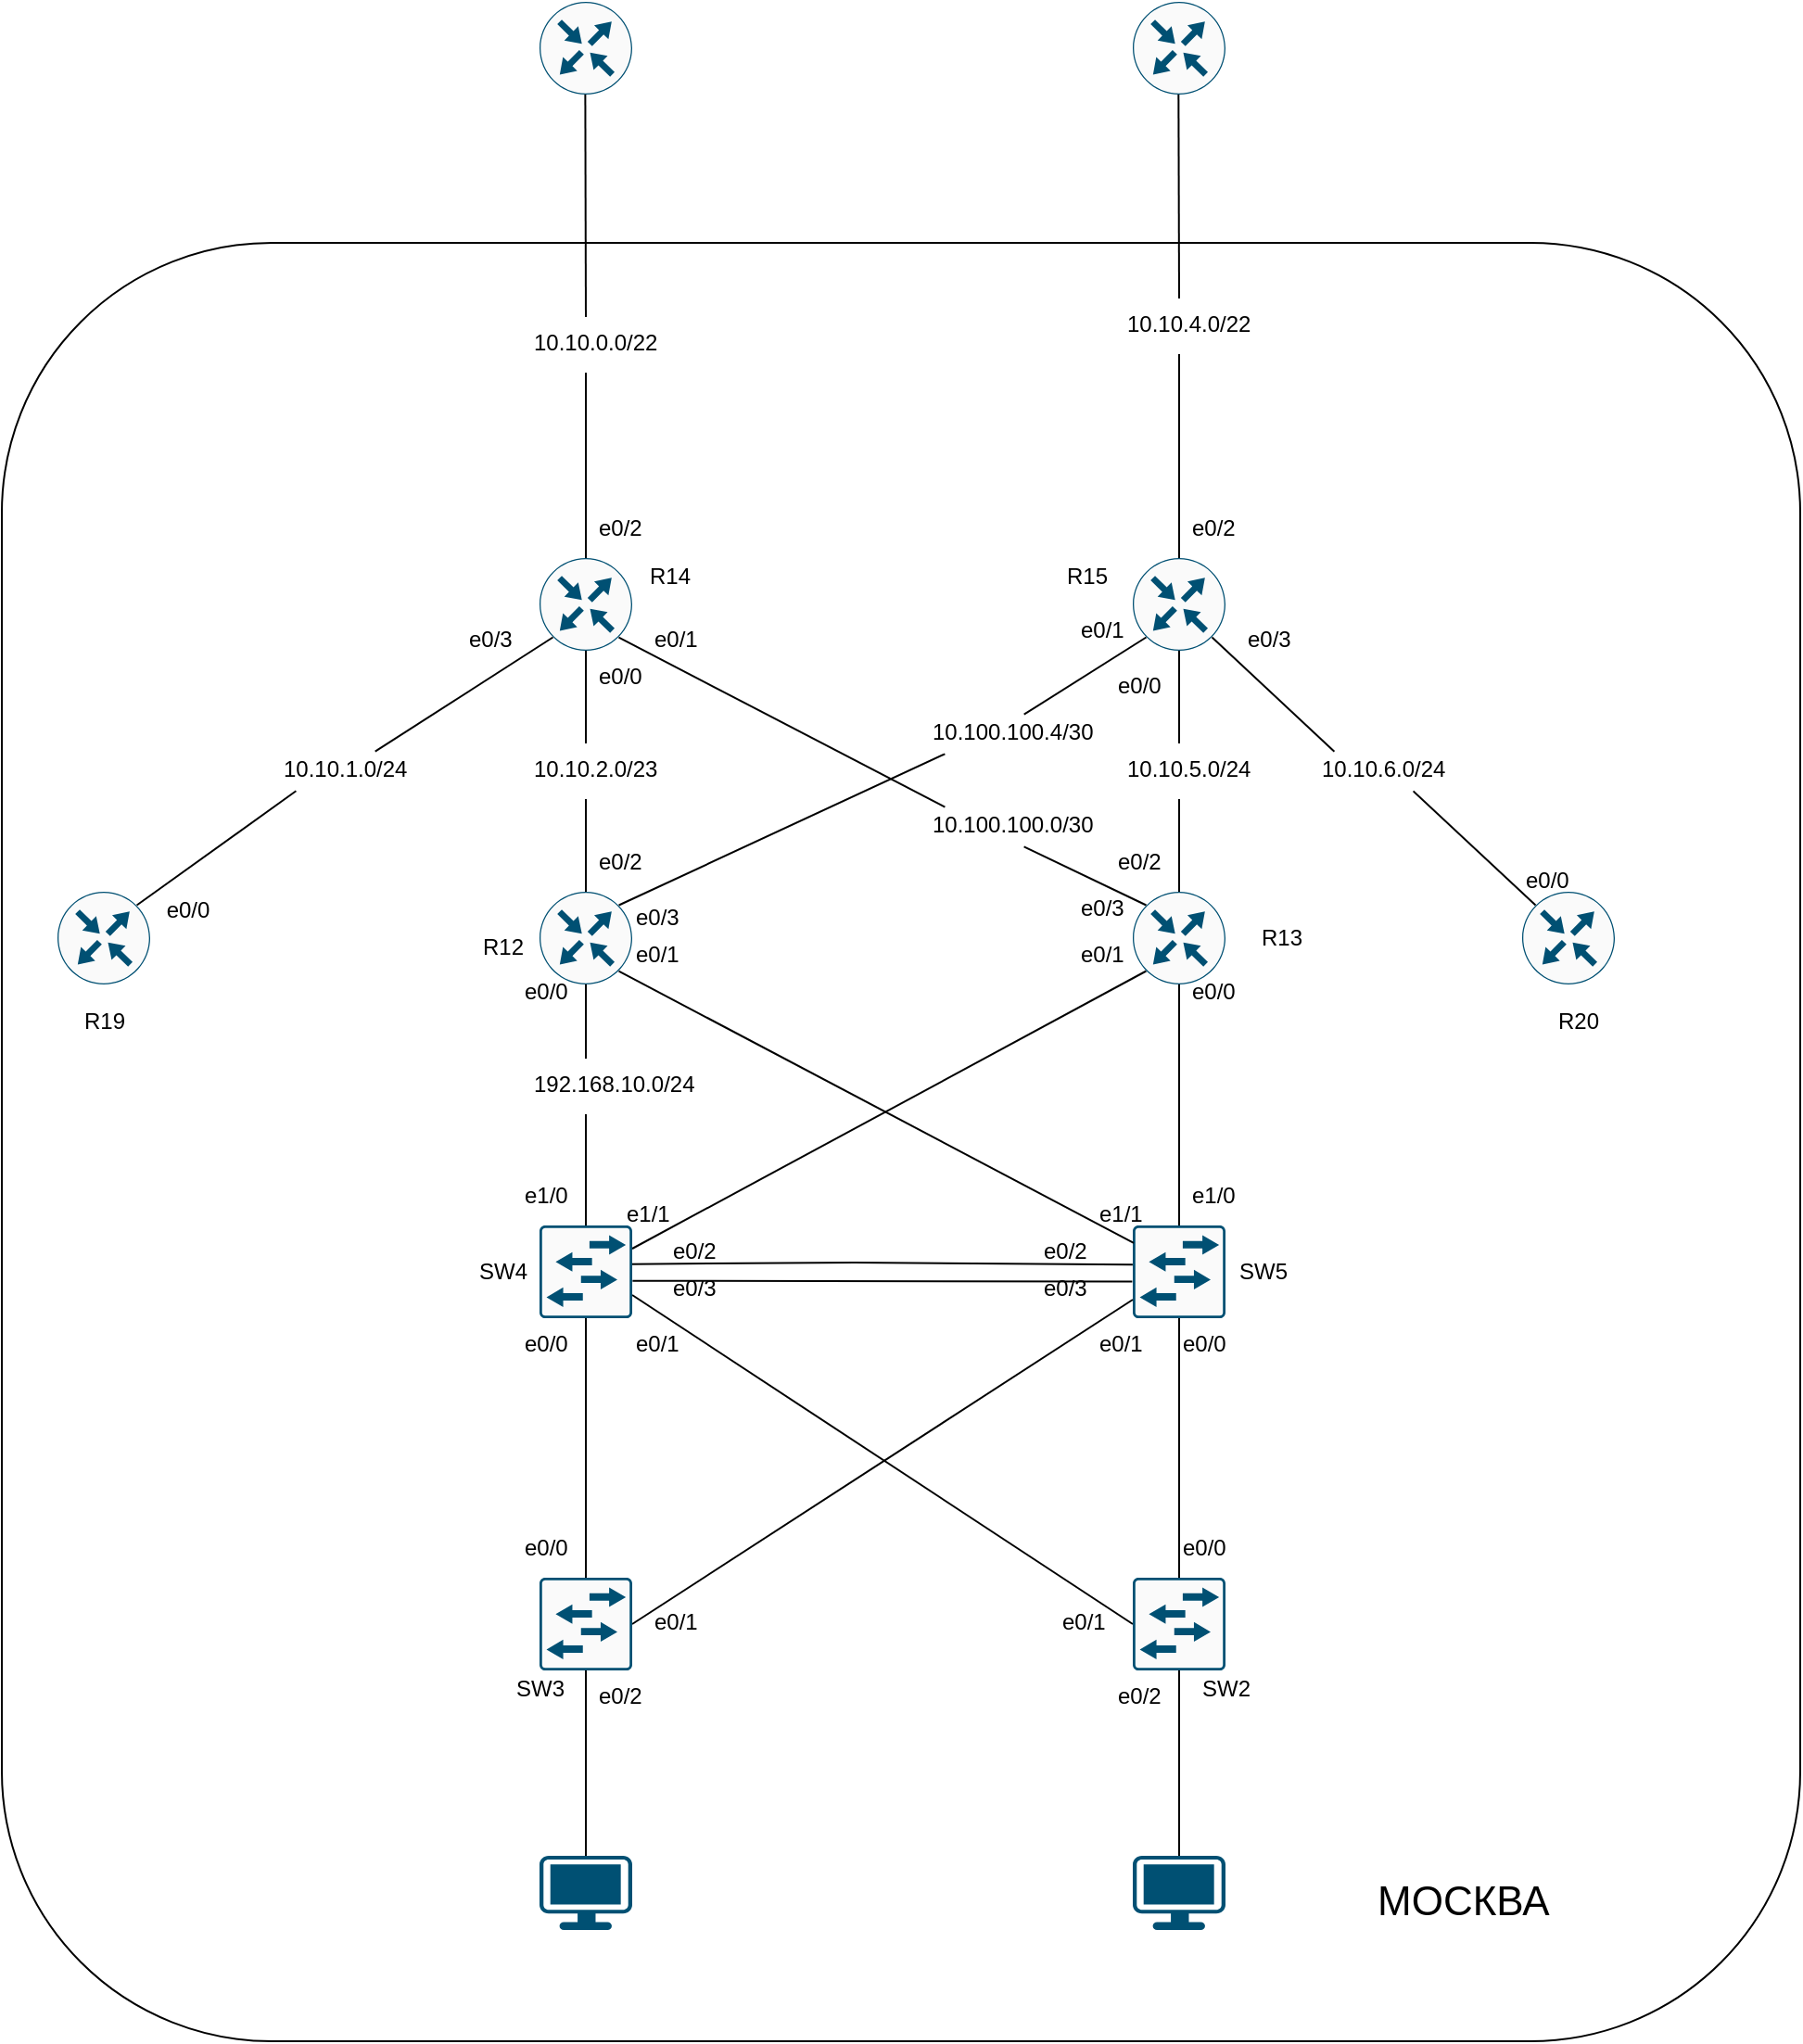 <mxfile version="15.1.3" type="device"><diagram id="vW434pcurDmBXCY-BfN3" name="Страница 1"><mxGraphModel dx="1205" dy="696" grid="1" gridSize="10" guides="1" tooltips="1" connect="1" arrows="1" fold="1" page="1" pageScale="1" pageWidth="3300" pageHeight="4681" math="0" shadow="0"><root><mxCell id="0"/><mxCell id="1" parent="0"/><mxCell id="NtpNymI2zba23l5qEIH4-86" value="" style="whiteSpace=wrap;html=1;aspect=fixed;rounded=1;" vertex="1" parent="1"><mxGeometry x="30" y="960" width="970" height="970" as="geometry"/></mxCell><mxCell id="NtpNymI2zba23l5qEIH4-19" style="edgeStyle=none;rounded=0;orthogonalLoop=1;jettySize=auto;html=1;exitX=0.5;exitY=1;exitDx=0;exitDy=0;exitPerimeter=0;entryX=0.5;entryY=0;entryDx=0;entryDy=0;entryPerimeter=0;startArrow=none;startFill=0;endArrow=none;endFill=0;strokeColor=#000000;" edge="1" parent="1" source="NtpNymI2zba23l5qEIH4-1" target="NtpNymI2zba23l5qEIH4-3"><mxGeometry relative="1" as="geometry"/></mxCell><mxCell id="NtpNymI2zba23l5qEIH4-21" style="edgeStyle=none;rounded=0;orthogonalLoop=1;jettySize=auto;html=1;exitX=1;exitY=0.75;exitDx=0;exitDy=0;exitPerimeter=0;entryX=0;entryY=0.5;entryDx=0;entryDy=0;entryPerimeter=0;startArrow=none;startFill=0;endArrow=none;endFill=0;strokeColor=#000000;" edge="1" parent="1" source="NtpNymI2zba23l5qEIH4-1" target="NtpNymI2zba23l5qEIH4-4"><mxGeometry relative="1" as="geometry"/></mxCell><mxCell id="NtpNymI2zba23l5qEIH4-24" style="edgeStyle=none;rounded=0;orthogonalLoop=1;jettySize=auto;html=1;exitX=1;exitY=0.25;exitDx=0;exitDy=0;exitPerimeter=0;entryX=0.145;entryY=0.855;entryDx=0;entryDy=0;entryPerimeter=0;startArrow=none;startFill=0;endArrow=none;endFill=0;strokeColor=#000000;" edge="1" parent="1" source="NtpNymI2zba23l5qEIH4-1" target="NtpNymI2zba23l5qEIH4-7"><mxGeometry relative="1" as="geometry"/></mxCell><mxCell id="NtpNymI2zba23l5qEIH4-25" style="edgeStyle=none;rounded=0;orthogonalLoop=1;jettySize=auto;html=1;exitX=0.977;exitY=0.417;exitDx=0;exitDy=0;exitPerimeter=0;entryX=-0.001;entryY=0.422;entryDx=0;entryDy=0;entryPerimeter=0;startArrow=none;startFill=0;endArrow=none;endFill=0;strokeColor=#000000;" edge="1" parent="1" source="NtpNymI2zba23l5qEIH4-1" target="NtpNymI2zba23l5qEIH4-2"><mxGeometry relative="1" as="geometry"><Array as="points"><mxPoint x="490" y="1510"/></Array></mxGeometry></mxCell><mxCell id="NtpNymI2zba23l5qEIH4-26" style="edgeStyle=none;rounded=0;orthogonalLoop=1;jettySize=auto;html=1;exitX=1.004;exitY=0.597;exitDx=0;exitDy=0;exitPerimeter=0;entryX=-0.006;entryY=0.605;entryDx=0;entryDy=0;entryPerimeter=0;startArrow=none;startFill=0;endArrow=none;endFill=0;strokeColor=#000000;" edge="1" parent="1" source="NtpNymI2zba23l5qEIH4-1" target="NtpNymI2zba23l5qEIH4-2"><mxGeometry relative="1" as="geometry"/></mxCell><mxCell id="NtpNymI2zba23l5qEIH4-1" value="" style="sketch=0;points=[[0.015,0.015,0],[0.985,0.015,0],[0.985,0.985,0],[0.015,0.985,0],[0.25,0,0],[0.5,0,0],[0.75,0,0],[1,0.25,0],[1,0.5,0],[1,0.75,0],[0.75,1,0],[0.5,1,0],[0.25,1,0],[0,0.75,0],[0,0.5,0],[0,0.25,0]];verticalLabelPosition=bottom;html=1;verticalAlign=top;aspect=fixed;align=center;pointerEvents=1;shape=mxgraph.cisco19.rect;prIcon=l2_switch;fillColor=#FAFAFA;strokeColor=#005073;" vertex="1" parent="1"><mxGeometry x="320" y="1490" width="50" height="50" as="geometry"/></mxCell><mxCell id="NtpNymI2zba23l5qEIH4-20" style="edgeStyle=none;rounded=0;orthogonalLoop=1;jettySize=auto;html=1;exitX=0.5;exitY=1;exitDx=0;exitDy=0;exitPerimeter=0;startArrow=none;startFill=0;endArrow=none;endFill=0;strokeColor=#000000;" edge="1" parent="1" source="NtpNymI2zba23l5qEIH4-2" target="NtpNymI2zba23l5qEIH4-4"><mxGeometry relative="1" as="geometry"/></mxCell><mxCell id="NtpNymI2zba23l5qEIH4-2" value="" style="sketch=0;points=[[0.015,0.015,0],[0.985,0.015,0],[0.985,0.985,0],[0.015,0.985,0],[0.25,0,0],[0.5,0,0],[0.75,0,0],[1,0.25,0],[1,0.5,0],[1,0.75,0],[0.75,1,0],[0.5,1,0],[0.25,1,0],[0,0.75,0],[0,0.5,0],[0,0.25,0]];verticalLabelPosition=bottom;html=1;verticalAlign=top;aspect=fixed;align=center;pointerEvents=1;shape=mxgraph.cisco19.rect;prIcon=l2_switch;fillColor=#FAFAFA;strokeColor=#005073;" vertex="1" parent="1"><mxGeometry x="640" y="1490" width="50" height="50" as="geometry"/></mxCell><mxCell id="NtpNymI2zba23l5qEIH4-22" style="edgeStyle=none;rounded=0;orthogonalLoop=1;jettySize=auto;html=1;exitX=1;exitY=0.5;exitDx=0;exitDy=0;exitPerimeter=0;entryX=0;entryY=0.8;entryDx=0;entryDy=0;entryPerimeter=0;startArrow=none;startFill=0;endArrow=none;endFill=0;strokeColor=#000000;" edge="1" parent="1" source="NtpNymI2zba23l5qEIH4-3" target="NtpNymI2zba23l5qEIH4-2"><mxGeometry relative="1" as="geometry"/></mxCell><mxCell id="NtpNymI2zba23l5qEIH4-29" style="edgeStyle=none;rounded=0;orthogonalLoop=1;jettySize=auto;html=1;exitX=0.5;exitY=1;exitDx=0;exitDy=0;exitPerimeter=0;entryX=0.5;entryY=0;entryDx=0;entryDy=0;entryPerimeter=0;startArrow=none;startFill=0;endArrow=none;endFill=0;strokeColor=#000000;" edge="1" parent="1" source="NtpNymI2zba23l5qEIH4-3" target="NtpNymI2zba23l5qEIH4-27"><mxGeometry relative="1" as="geometry"/></mxCell><mxCell id="NtpNymI2zba23l5qEIH4-3" value="" style="sketch=0;points=[[0.015,0.015,0],[0.985,0.015,0],[0.985,0.985,0],[0.015,0.985,0],[0.25,0,0],[0.5,0,0],[0.75,0,0],[1,0.25,0],[1,0.5,0],[1,0.75,0],[0.75,1,0],[0.5,1,0],[0.25,1,0],[0,0.75,0],[0,0.5,0],[0,0.25,0]];verticalLabelPosition=bottom;html=1;verticalAlign=top;aspect=fixed;align=center;pointerEvents=1;shape=mxgraph.cisco19.rect;prIcon=l2_switch;fillColor=#FAFAFA;strokeColor=#005073;" vertex="1" parent="1"><mxGeometry x="320" y="1680" width="50" height="50" as="geometry"/></mxCell><mxCell id="NtpNymI2zba23l5qEIH4-30" style="edgeStyle=none;rounded=0;orthogonalLoop=1;jettySize=auto;html=1;exitX=0.5;exitY=1;exitDx=0;exitDy=0;exitPerimeter=0;entryX=0.5;entryY=0;entryDx=0;entryDy=0;entryPerimeter=0;startArrow=none;startFill=0;endArrow=none;endFill=0;strokeColor=#000000;" edge="1" parent="1" source="NtpNymI2zba23l5qEIH4-4" target="NtpNymI2zba23l5qEIH4-28"><mxGeometry relative="1" as="geometry"/></mxCell><mxCell id="NtpNymI2zba23l5qEIH4-4" value="" style="sketch=0;points=[[0.015,0.015,0],[0.985,0.015,0],[0.985,0.985,0],[0.015,0.985,0],[0.25,0,0],[0.5,0,0],[0.75,0,0],[1,0.25,0],[1,0.5,0],[1,0.75,0],[0.75,1,0],[0.5,1,0],[0.25,1,0],[0,0.75,0],[0,0.5,0],[0,0.25,0]];verticalLabelPosition=bottom;html=1;verticalAlign=top;aspect=fixed;align=center;pointerEvents=1;shape=mxgraph.cisco19.rect;prIcon=l2_switch;fillColor=#FAFAFA;strokeColor=#005073;" vertex="1" parent="1"><mxGeometry x="640" y="1680" width="50" height="50" as="geometry"/></mxCell><mxCell id="NtpNymI2zba23l5qEIH4-5" value="" style="sketch=0;points=[[0.5,0,0],[1,0.5,0],[0.5,1,0],[0,0.5,0],[0.145,0.145,0],[0.856,0.145,0],[0.855,0.856,0],[0.145,0.855,0]];verticalLabelPosition=bottom;html=1;verticalAlign=top;aspect=fixed;align=center;pointerEvents=1;shape=mxgraph.cisco19.rect;prIcon=router;fillColor=#FAFAFA;strokeColor=#005073;" vertex="1" parent="1"><mxGeometry x="60" y="1310" width="50" height="50" as="geometry"/></mxCell><mxCell id="NtpNymI2zba23l5qEIH4-17" style="edgeStyle=none;rounded=0;orthogonalLoop=1;jettySize=auto;html=1;exitX=0.5;exitY=1;exitDx=0;exitDy=0;exitPerimeter=0;entryX=0.5;entryY=0;entryDx=0;entryDy=0;entryPerimeter=0;startArrow=none;startFill=0;endArrow=none;endFill=0;strokeColor=#000000;" edge="1" parent="1" source="NtpNymI2zba23l5qEIH4-109" target="NtpNymI2zba23l5qEIH4-1"><mxGeometry relative="1" as="geometry"/></mxCell><mxCell id="NtpNymI2zba23l5qEIH4-23" style="edgeStyle=none;rounded=0;orthogonalLoop=1;jettySize=auto;html=1;exitX=0.855;exitY=0.856;exitDx=0;exitDy=0;exitPerimeter=0;entryX=0.01;entryY=0.189;entryDx=0;entryDy=0;entryPerimeter=0;startArrow=none;startFill=0;endArrow=none;endFill=0;strokeColor=#000000;" edge="1" parent="1" source="NtpNymI2zba23l5qEIH4-6" target="NtpNymI2zba23l5qEIH4-2"><mxGeometry relative="1" as="geometry"/></mxCell><mxCell id="NtpNymI2zba23l5qEIH4-6" value="" style="sketch=0;points=[[0.5,0,0],[1,0.5,0],[0.5,1,0],[0,0.5,0],[0.145,0.145,0],[0.856,0.145,0],[0.855,0.856,0],[0.145,0.855,0]];verticalLabelPosition=bottom;html=1;verticalAlign=top;aspect=fixed;align=center;pointerEvents=1;shape=mxgraph.cisco19.rect;prIcon=router;fillColor=#FAFAFA;strokeColor=#005073;" vertex="1" parent="1"><mxGeometry x="320" y="1310" width="50" height="50" as="geometry"/></mxCell><mxCell id="NtpNymI2zba23l5qEIH4-18" style="edgeStyle=none;rounded=0;orthogonalLoop=1;jettySize=auto;html=1;exitX=0.5;exitY=1;exitDx=0;exitDy=0;exitPerimeter=0;entryX=0.5;entryY=0;entryDx=0;entryDy=0;entryPerimeter=0;startArrow=none;startFill=0;endArrow=none;endFill=0;strokeColor=#000000;" edge="1" parent="1" source="NtpNymI2zba23l5qEIH4-7" target="NtpNymI2zba23l5qEIH4-2"><mxGeometry relative="1" as="geometry"/></mxCell><mxCell id="NtpNymI2zba23l5qEIH4-7" value="" style="sketch=0;points=[[0.5,0,0],[1,0.5,0],[0.5,1,0],[0,0.5,0],[0.145,0.145,0],[0.856,0.145,0],[0.855,0.856,0],[0.145,0.855,0]];verticalLabelPosition=bottom;html=1;verticalAlign=top;aspect=fixed;align=center;pointerEvents=1;shape=mxgraph.cisco19.rect;prIcon=router;fillColor=#FAFAFA;strokeColor=#005073;" vertex="1" parent="1"><mxGeometry x="640" y="1310" width="50" height="50" as="geometry"/></mxCell><mxCell id="NtpNymI2zba23l5qEIH4-8" value="" style="sketch=0;points=[[0.5,0,0],[1,0.5,0],[0.5,1,0],[0,0.5,0],[0.145,0.145,0],[0.856,0.145,0],[0.855,0.856,0],[0.145,0.855,0]];verticalLabelPosition=bottom;html=1;verticalAlign=top;aspect=fixed;align=center;pointerEvents=1;shape=mxgraph.cisco19.rect;prIcon=router;fillColor=#FAFAFA;strokeColor=#005073;" vertex="1" parent="1"><mxGeometry x="850" y="1310" width="50" height="50" as="geometry"/></mxCell><mxCell id="NtpNymI2zba23l5qEIH4-11" style="edgeStyle=none;rounded=0;orthogonalLoop=1;jettySize=auto;html=1;exitX=0.5;exitY=1;exitDx=0;exitDy=0;exitPerimeter=0;entryX=0.5;entryY=0;entryDx=0;entryDy=0;entryPerimeter=0;endArrow=none;endFill=0;startArrow=none;" edge="1" parent="1" source="NtpNymI2zba23l5qEIH4-79" target="NtpNymI2zba23l5qEIH4-6"><mxGeometry relative="1" as="geometry"/></mxCell><mxCell id="NtpNymI2zba23l5qEIH4-13" style="rounded=0;orthogonalLoop=1;jettySize=auto;html=1;exitX=0.145;exitY=0.855;exitDx=0;exitDy=0;exitPerimeter=0;entryX=0.856;entryY=0.145;entryDx=0;entryDy=0;entryPerimeter=0;startArrow=none;startFill=0;endArrow=none;endFill=0;" edge="1" parent="1" source="NtpNymI2zba23l5qEIH4-78" target="NtpNymI2zba23l5qEIH4-5"><mxGeometry relative="1" as="geometry"/></mxCell><mxCell id="NtpNymI2zba23l5qEIH4-14" style="edgeStyle=none;rounded=0;orthogonalLoop=1;jettySize=auto;html=1;exitX=0.855;exitY=0.856;exitDx=0;exitDy=0;exitPerimeter=0;entryX=0.145;entryY=0.145;entryDx=0;entryDy=0;entryPerimeter=0;endArrow=none;endFill=0;startArrow=none;" edge="1" parent="1" source="NtpNymI2zba23l5qEIH4-103" target="NtpNymI2zba23l5qEIH4-7"><mxGeometry relative="1" as="geometry"/></mxCell><mxCell id="NtpNymI2zba23l5qEIH4-87" style="edgeStyle=none;rounded=0;orthogonalLoop=1;jettySize=auto;html=1;exitX=0.5;exitY=0;exitDx=0;exitDy=0;exitPerimeter=0;startArrow=none;startFill=0;endArrow=none;endFill=0;strokeColor=#000000;" edge="1" parent="1" source="NtpNymI2zba23l5qEIH4-77"><mxGeometry relative="1" as="geometry"><mxPoint x="344.667" y="870.0" as="targetPoint"/></mxGeometry></mxCell><mxCell id="NtpNymI2zba23l5qEIH4-9" value="" style="sketch=0;points=[[0.5,0,0],[1,0.5,0],[0.5,1,0],[0,0.5,0],[0.145,0.145,0],[0.856,0.145,0],[0.855,0.856,0],[0.145,0.855,0]];verticalLabelPosition=bottom;html=1;verticalAlign=top;aspect=fixed;align=center;pointerEvents=1;shape=mxgraph.cisco19.rect;prIcon=router;fillColor=#FAFAFA;strokeColor=#005073;" vertex="1" parent="1"><mxGeometry x="320" y="1130" width="50" height="50" as="geometry"/></mxCell><mxCell id="NtpNymI2zba23l5qEIH4-12" style="edgeStyle=none;rounded=0;orthogonalLoop=1;jettySize=auto;html=1;exitX=0.5;exitY=1;exitDx=0;exitDy=0;exitPerimeter=0;entryX=0.5;entryY=0;entryDx=0;entryDy=0;entryPerimeter=0;endArrow=none;endFill=0;startArrow=none;" edge="1" parent="1" source="NtpNymI2zba23l5qEIH4-83" target="NtpNymI2zba23l5qEIH4-7"><mxGeometry relative="1" as="geometry"/></mxCell><mxCell id="NtpNymI2zba23l5qEIH4-15" style="edgeStyle=none;rounded=0;orthogonalLoop=1;jettySize=auto;html=1;exitX=0.855;exitY=0.856;exitDx=0;exitDy=0;exitPerimeter=0;entryX=0.145;entryY=0.145;entryDx=0;entryDy=0;entryPerimeter=0;startArrow=none;startFill=0;endArrow=none;endFill=0;strokeColor=#000000;" edge="1" parent="1" source="NtpNymI2zba23l5qEIH4-84" target="NtpNymI2zba23l5qEIH4-8"><mxGeometry relative="1" as="geometry"/></mxCell><mxCell id="NtpNymI2zba23l5qEIH4-16" style="edgeStyle=none;rounded=0;orthogonalLoop=1;jettySize=auto;html=1;exitX=0.145;exitY=0.855;exitDx=0;exitDy=0;exitPerimeter=0;entryX=0.856;entryY=0.145;entryDx=0;entryDy=0;entryPerimeter=0;startArrow=none;startFill=0;endArrow=none;endFill=0;strokeColor=#000000;" edge="1" parent="1" source="NtpNymI2zba23l5qEIH4-106" target="NtpNymI2zba23l5qEIH4-6"><mxGeometry relative="1" as="geometry"/></mxCell><mxCell id="NtpNymI2zba23l5qEIH4-88" style="edgeStyle=none;rounded=0;orthogonalLoop=1;jettySize=auto;html=1;exitX=0.5;exitY=0;exitDx=0;exitDy=0;exitPerimeter=0;startArrow=none;startFill=0;endArrow=none;endFill=0;strokeColor=#000000;" edge="1" parent="1" source="NtpNymI2zba23l5qEIH4-81"><mxGeometry relative="1" as="geometry"><mxPoint x="664.667" y="880.0" as="targetPoint"/></mxGeometry></mxCell><mxCell id="NtpNymI2zba23l5qEIH4-10" value="" style="sketch=0;points=[[0.5,0,0],[1,0.5,0],[0.5,1,0],[0,0.5,0],[0.145,0.145,0],[0.856,0.145,0],[0.855,0.856,0],[0.145,0.855,0]];verticalLabelPosition=bottom;html=1;verticalAlign=top;aspect=fixed;align=center;pointerEvents=1;shape=mxgraph.cisco19.rect;prIcon=router;fillColor=#FAFAFA;strokeColor=#005073;" vertex="1" parent="1"><mxGeometry x="640" y="1130" width="50" height="50" as="geometry"/></mxCell><mxCell id="NtpNymI2zba23l5qEIH4-27" value="" style="points=[[0.03,0.03,0],[0.5,0,0],[0.97,0.03,0],[1,0.4,0],[0.97,0.745,0],[0.5,1,0],[0.03,0.745,0],[0,0.4,0]];verticalLabelPosition=bottom;sketch=0;html=1;verticalAlign=top;aspect=fixed;align=center;pointerEvents=1;shape=mxgraph.cisco19.workstation;fillColor=#005073;strokeColor=none;" vertex="1" parent="1"><mxGeometry x="320" y="1830" width="50" height="40" as="geometry"/></mxCell><mxCell id="NtpNymI2zba23l5qEIH4-28" value="" style="points=[[0.03,0.03,0],[0.5,0,0],[0.97,0.03,0],[1,0.4,0],[0.97,0.745,0],[0.5,1,0],[0.03,0.745,0],[0,0.4,0]];verticalLabelPosition=bottom;sketch=0;html=1;verticalAlign=top;aspect=fixed;align=center;pointerEvents=1;shape=mxgraph.cisco19.workstation;fillColor=#005073;strokeColor=none;" vertex="1" parent="1"><mxGeometry x="640" y="1830" width="50" height="40" as="geometry"/></mxCell><mxCell id="NtpNymI2zba23l5qEIH4-31" value="R19" style="text;html=1;resizable=0;autosize=1;align=center;verticalAlign=middle;points=[];fillColor=none;strokeColor=none;rounded=0;" vertex="1" parent="1"><mxGeometry x="65" y="1370" width="40" height="20" as="geometry"/></mxCell><mxCell id="NtpNymI2zba23l5qEIH4-32" value="R12" style="text;html=1;resizable=0;autosize=1;align=center;verticalAlign=middle;points=[];fillColor=none;strokeColor=none;rounded=0;" vertex="1" parent="1"><mxGeometry x="280" y="1330" width="40" height="20" as="geometry"/></mxCell><mxCell id="NtpNymI2zba23l5qEIH4-33" value="R13" style="text;html=1;resizable=0;autosize=1;align=center;verticalAlign=middle;points=[];fillColor=none;strokeColor=none;rounded=0;" vertex="1" parent="1"><mxGeometry x="700" y="1325" width="40" height="20" as="geometry"/></mxCell><mxCell id="NtpNymI2zba23l5qEIH4-34" value="R20" style="text;html=1;resizable=0;autosize=1;align=center;verticalAlign=middle;points=[];fillColor=none;strokeColor=none;rounded=0;" vertex="1" parent="1"><mxGeometry x="860" y="1370" width="40" height="20" as="geometry"/></mxCell><mxCell id="NtpNymI2zba23l5qEIH4-35" value="R15" style="text;html=1;resizable=0;autosize=1;align=center;verticalAlign=middle;points=[];fillColor=none;strokeColor=none;rounded=0;" vertex="1" parent="1"><mxGeometry x="595" y="1130" width="40" height="20" as="geometry"/></mxCell><mxCell id="NtpNymI2zba23l5qEIH4-36" value="R14" style="text;html=1;resizable=0;autosize=1;align=center;verticalAlign=middle;points=[];fillColor=none;strokeColor=none;rounded=0;" vertex="1" parent="1"><mxGeometry x="370" y="1130" width="40" height="20" as="geometry"/></mxCell><mxCell id="NtpNymI2zba23l5qEIH4-37" value="SW3" style="text;html=1;resizable=0;autosize=1;align=center;verticalAlign=middle;points=[];fillColor=none;strokeColor=none;rounded=0;" vertex="1" parent="1"><mxGeometry x="300" y="1730" width="40" height="20" as="geometry"/></mxCell><mxCell id="NtpNymI2zba23l5qEIH4-38" value="SW2" style="text;html=1;resizable=0;autosize=1;align=center;verticalAlign=middle;points=[];fillColor=none;strokeColor=none;rounded=0;" vertex="1" parent="1"><mxGeometry x="670" y="1730" width="40" height="20" as="geometry"/></mxCell><mxCell id="NtpNymI2zba23l5qEIH4-39" value="SW5" style="text;html=1;resizable=0;autosize=1;align=center;verticalAlign=middle;points=[];fillColor=none;strokeColor=none;rounded=0;" vertex="1" parent="1"><mxGeometry x="690" y="1505" width="40" height="20" as="geometry"/></mxCell><mxCell id="NtpNymI2zba23l5qEIH4-40" value="SW4" style="text;html=1;resizable=0;autosize=1;align=center;verticalAlign=middle;points=[];fillColor=none;strokeColor=none;rounded=0;" vertex="1" parent="1"><mxGeometry x="280" y="1505" width="40" height="20" as="geometry"/></mxCell><mxCell id="NtpNymI2zba23l5qEIH4-41" value="e0/0" style="text;html=1;resizable=0;autosize=1;align=center;verticalAlign=middle;points=[];fillColor=none;strokeColor=none;rounded=0;" vertex="1" parent="1"><mxGeometry x="110" y="1310" width="40" height="20" as="geometry"/></mxCell><mxCell id="NtpNymI2zba23l5qEIH4-42" value="e0/0" style="text;whiteSpace=wrap;html=1;" vertex="1" parent="1"><mxGeometry x="310" y="1350" width="50" height="30" as="geometry"/></mxCell><mxCell id="NtpNymI2zba23l5qEIH4-43" value="e0/0" style="text;whiteSpace=wrap;html=1;" vertex="1" parent="1"><mxGeometry x="350" y="1180" width="50" height="30" as="geometry"/></mxCell><mxCell id="NtpNymI2zba23l5qEIH4-44" value="e0/0" style="text;whiteSpace=wrap;html=1;" vertex="1" parent="1"><mxGeometry x="630" y="1185" width="50" height="30" as="geometry"/></mxCell><mxCell id="NtpNymI2zba23l5qEIH4-45" value="e0/0" style="text;whiteSpace=wrap;html=1;" vertex="1" parent="1"><mxGeometry x="850" y="1290" width="50" height="30" as="geometry"/></mxCell><mxCell id="NtpNymI2zba23l5qEIH4-46" value="e0/0" style="text;whiteSpace=wrap;html=1;" vertex="1" parent="1"><mxGeometry x="670" y="1350" width="50" height="30" as="geometry"/></mxCell><mxCell id="NtpNymI2zba23l5qEIH4-47" value="e0/0" style="text;whiteSpace=wrap;html=1;" vertex="1" parent="1"><mxGeometry x="665" y="1540" width="50" height="30" as="geometry"/></mxCell><mxCell id="NtpNymI2zba23l5qEIH4-48" value="e0/0" style="text;whiteSpace=wrap;html=1;" vertex="1" parent="1"><mxGeometry x="665" y="1650" width="50" height="30" as="geometry"/></mxCell><mxCell id="NtpNymI2zba23l5qEIH4-49" value="e0/0" style="text;whiteSpace=wrap;html=1;" vertex="1" parent="1"><mxGeometry x="310" y="1540" width="50" height="30" as="geometry"/></mxCell><mxCell id="NtpNymI2zba23l5qEIH4-50" value="e0/0" style="text;whiteSpace=wrap;html=1;" vertex="1" parent="1"><mxGeometry x="310" y="1650" width="50" height="30" as="geometry"/></mxCell><mxCell id="NtpNymI2zba23l5qEIH4-51" value="e0/1" style="text;whiteSpace=wrap;html=1;" vertex="1" parent="1"><mxGeometry x="380" y="1160" width="50" height="30" as="geometry"/></mxCell><mxCell id="NtpNymI2zba23l5qEIH4-52" value="e0/1" style="text;whiteSpace=wrap;html=1;" vertex="1" parent="1"><mxGeometry x="610" y="1155" width="50" height="30" as="geometry"/></mxCell><mxCell id="NtpNymI2zba23l5qEIH4-53" value="e0/1" style="text;whiteSpace=wrap;html=1;" vertex="1" parent="1"><mxGeometry x="370" y="1330" width="50" height="30" as="geometry"/></mxCell><mxCell id="NtpNymI2zba23l5qEIH4-54" value="e0/1" style="text;whiteSpace=wrap;html=1;" vertex="1" parent="1"><mxGeometry x="610" y="1330" width="50" height="30" as="geometry"/></mxCell><mxCell id="NtpNymI2zba23l5qEIH4-55" value="e0/1" style="text;whiteSpace=wrap;html=1;" vertex="1" parent="1"><mxGeometry x="370" y="1540" width="50" height="30" as="geometry"/></mxCell><mxCell id="NtpNymI2zba23l5qEIH4-56" value="e0/1" style="text;whiteSpace=wrap;html=1;" vertex="1" parent="1"><mxGeometry x="380" y="1690" width="50" height="30" as="geometry"/></mxCell><mxCell id="NtpNymI2zba23l5qEIH4-57" value="e0/1" style="text;whiteSpace=wrap;html=1;" vertex="1" parent="1"><mxGeometry x="600" y="1690" width="50" height="30" as="geometry"/></mxCell><mxCell id="NtpNymI2zba23l5qEIH4-58" value="e0/1" style="text;whiteSpace=wrap;html=1;" vertex="1" parent="1"><mxGeometry x="620" y="1540" width="50" height="30" as="geometry"/></mxCell><mxCell id="NtpNymI2zba23l5qEIH4-59" value="e0/2" style="text;whiteSpace=wrap;html=1;" vertex="1" parent="1"><mxGeometry x="350" y="1100" width="50" height="30" as="geometry"/></mxCell><mxCell id="NtpNymI2zba23l5qEIH4-60" value="e0/2" style="text;whiteSpace=wrap;html=1;" vertex="1" parent="1"><mxGeometry x="670" y="1100" width="50" height="30" as="geometry"/></mxCell><mxCell id="NtpNymI2zba23l5qEIH4-61" value="e0/2" style="text;whiteSpace=wrap;html=1;" vertex="1" parent="1"><mxGeometry x="350" y="1280" width="50" height="30" as="geometry"/></mxCell><mxCell id="NtpNymI2zba23l5qEIH4-62" value="e0/2" style="text;whiteSpace=wrap;html=1;" vertex="1" parent="1"><mxGeometry x="630" y="1280" width="50" height="30" as="geometry"/></mxCell><mxCell id="NtpNymI2zba23l5qEIH4-63" value="e0/2" style="text;whiteSpace=wrap;html=1;" vertex="1" parent="1"><mxGeometry x="390" y="1490" width="50" height="30" as="geometry"/></mxCell><mxCell id="NtpNymI2zba23l5qEIH4-64" value="e0/2" style="text;whiteSpace=wrap;html=1;" vertex="1" parent="1"><mxGeometry x="590" y="1490" width="50" height="30" as="geometry"/></mxCell><mxCell id="NtpNymI2zba23l5qEIH4-65" value="e0/2" style="text;whiteSpace=wrap;html=1;" vertex="1" parent="1"><mxGeometry x="630" y="1730" width="50" height="30" as="geometry"/></mxCell><mxCell id="NtpNymI2zba23l5qEIH4-66" value="e0/2" style="text;whiteSpace=wrap;html=1;" vertex="1" parent="1"><mxGeometry x="350" y="1730" width="50" height="30" as="geometry"/></mxCell><mxCell id="NtpNymI2zba23l5qEIH4-67" value="e0/3" style="text;whiteSpace=wrap;html=1;" vertex="1" parent="1"><mxGeometry x="280" y="1160" width="50" height="30" as="geometry"/></mxCell><mxCell id="NtpNymI2zba23l5qEIH4-68" value="e0/3" style="text;whiteSpace=wrap;html=1;" vertex="1" parent="1"><mxGeometry x="700" y="1160" width="50" height="30" as="geometry"/></mxCell><mxCell id="NtpNymI2zba23l5qEIH4-69" value="e0/3" style="text;whiteSpace=wrap;html=1;" vertex="1" parent="1"><mxGeometry x="610" y="1305" width="50" height="30" as="geometry"/></mxCell><mxCell id="NtpNymI2zba23l5qEIH4-70" value="e0/3" style="text;whiteSpace=wrap;html=1;" vertex="1" parent="1"><mxGeometry x="370" y="1310" width="50" height="30" as="geometry"/></mxCell><mxCell id="NtpNymI2zba23l5qEIH4-71" value="e0/3" style="text;whiteSpace=wrap;html=1;" vertex="1" parent="1"><mxGeometry x="390" y="1510" width="50" height="30" as="geometry"/></mxCell><mxCell id="NtpNymI2zba23l5qEIH4-72" value="e0/3" style="text;whiteSpace=wrap;html=1;" vertex="1" parent="1"><mxGeometry x="590" y="1510" width="50" height="30" as="geometry"/></mxCell><mxCell id="NtpNymI2zba23l5qEIH4-73" value="e1/0" style="text;whiteSpace=wrap;html=1;" vertex="1" parent="1"><mxGeometry x="310" y="1460" width="50" height="30" as="geometry"/></mxCell><mxCell id="NtpNymI2zba23l5qEIH4-74" value="e1/0" style="text;whiteSpace=wrap;html=1;" vertex="1" parent="1"><mxGeometry x="670" y="1460" width="50" height="30" as="geometry"/></mxCell><mxCell id="NtpNymI2zba23l5qEIH4-75" value="e1/1" style="text;whiteSpace=wrap;html=1;" vertex="1" parent="1"><mxGeometry x="365" y="1470" width="50" height="30" as="geometry"/></mxCell><mxCell id="NtpNymI2zba23l5qEIH4-76" value="e1/1" style="text;whiteSpace=wrap;html=1;" vertex="1" parent="1"><mxGeometry x="620" y="1470" width="50" height="30" as="geometry"/></mxCell><mxCell id="NtpNymI2zba23l5qEIH4-89" value="" style="sketch=0;points=[[0.5,0,0],[1,0.5,0],[0.5,1,0],[0,0.5,0],[0.145,0.145,0],[0.856,0.145,0],[0.855,0.856,0],[0.145,0.855,0]];verticalLabelPosition=bottom;html=1;verticalAlign=top;aspect=fixed;align=center;pointerEvents=1;shape=mxgraph.cisco19.rect;prIcon=router;fillColor=#FAFAFA;strokeColor=#005073;" vertex="1" parent="1"><mxGeometry x="320" y="830" width="50" height="50" as="geometry"/></mxCell><mxCell id="NtpNymI2zba23l5qEIH4-90" value="" style="sketch=0;points=[[0.5,0,0],[1,0.5,0],[0.5,1,0],[0,0.5,0],[0.145,0.145,0],[0.856,0.145,0],[0.855,0.856,0],[0.145,0.855,0]];verticalLabelPosition=bottom;html=1;verticalAlign=top;aspect=fixed;align=center;pointerEvents=1;shape=mxgraph.cisco19.rect;prIcon=router;fillColor=#FAFAFA;strokeColor=#005073;" vertex="1" parent="1"><mxGeometry x="640" y="830" width="50" height="50" as="geometry"/></mxCell><mxCell id="NtpNymI2zba23l5qEIH4-81" value="10.10.4.0/22" style="text;whiteSpace=wrap;html=1;" vertex="1" parent="1"><mxGeometry x="635" y="990" width="60" height="30" as="geometry"/></mxCell><mxCell id="NtpNymI2zba23l5qEIH4-96" value="" style="edgeStyle=none;rounded=0;orthogonalLoop=1;jettySize=auto;html=1;exitX=0.5;exitY=0;exitDx=0;exitDy=0;exitPerimeter=0;startArrow=none;startFill=0;endArrow=none;endFill=0;strokeColor=#000000;" edge="1" parent="1" source="NtpNymI2zba23l5qEIH4-10" target="NtpNymI2zba23l5qEIH4-81"><mxGeometry relative="1" as="geometry"><mxPoint x="664.667" y="880.0" as="targetPoint"/><mxPoint x="665" y="1130" as="sourcePoint"/></mxGeometry></mxCell><mxCell id="NtpNymI2zba23l5qEIH4-77" value="10.10.0.0/22" style="text;whiteSpace=wrap;html=1;" vertex="1" parent="1"><mxGeometry x="315" y="1000" width="60" height="30" as="geometry"/></mxCell><mxCell id="NtpNymI2zba23l5qEIH4-97" value="" style="edgeStyle=none;rounded=0;orthogonalLoop=1;jettySize=auto;html=1;exitX=0.5;exitY=0;exitDx=0;exitDy=0;exitPerimeter=0;startArrow=none;startFill=0;endArrow=none;endFill=0;strokeColor=#000000;" edge="1" parent="1" source="NtpNymI2zba23l5qEIH4-9" target="NtpNymI2zba23l5qEIH4-77"><mxGeometry relative="1" as="geometry"><mxPoint x="344.667" y="870.0" as="targetPoint"/><mxPoint x="345" y="1130" as="sourcePoint"/></mxGeometry></mxCell><mxCell id="NtpNymI2zba23l5qEIH4-98" value="МОСКВА" style="text;whiteSpace=wrap;html=1;fontSize=22;" vertex="1" parent="1"><mxGeometry x="770" y="1835" width="60" height="30" as="geometry"/></mxCell><mxCell id="NtpNymI2zba23l5qEIH4-83" value="10.10.5.0/24" style="text;whiteSpace=wrap;html=1;" vertex="1" parent="1"><mxGeometry x="635" y="1230" width="60" height="30" as="geometry"/></mxCell><mxCell id="NtpNymI2zba23l5qEIH4-99" value="" style="edgeStyle=none;rounded=0;orthogonalLoop=1;jettySize=auto;html=1;exitX=0.5;exitY=1;exitDx=0;exitDy=0;exitPerimeter=0;entryX=0.5;entryY=0;entryDx=0;entryDy=0;entryPerimeter=0;endArrow=none;endFill=0;" edge="1" parent="1" source="NtpNymI2zba23l5qEIH4-10" target="NtpNymI2zba23l5qEIH4-83"><mxGeometry relative="1" as="geometry"><mxPoint x="665" y="1180" as="sourcePoint"/><mxPoint x="665" y="1310" as="targetPoint"/></mxGeometry></mxCell><mxCell id="NtpNymI2zba23l5qEIH4-79" value="10.10.2.0/23" style="text;whiteSpace=wrap;html=1;" vertex="1" parent="1"><mxGeometry x="315" y="1230" width="60" height="30" as="geometry"/></mxCell><mxCell id="NtpNymI2zba23l5qEIH4-100" value="" style="edgeStyle=none;rounded=0;orthogonalLoop=1;jettySize=auto;html=1;exitX=0.5;exitY=1;exitDx=0;exitDy=0;exitPerimeter=0;entryX=0.5;entryY=0;entryDx=0;entryDy=0;entryPerimeter=0;endArrow=none;endFill=0;" edge="1" parent="1" source="NtpNymI2zba23l5qEIH4-9" target="NtpNymI2zba23l5qEIH4-79"><mxGeometry relative="1" as="geometry"><mxPoint x="345" y="1180" as="sourcePoint"/><mxPoint x="345" y="1310" as="targetPoint"/></mxGeometry></mxCell><mxCell id="NtpNymI2zba23l5qEIH4-78" value="10.10.1.0/24" style="text;whiteSpace=wrap;html=1;" vertex="1" parent="1"><mxGeometry x="180" y="1230" width="60" height="30" as="geometry"/></mxCell><mxCell id="NtpNymI2zba23l5qEIH4-101" value="" style="rounded=0;orthogonalLoop=1;jettySize=auto;html=1;exitX=0.145;exitY=0.855;exitDx=0;exitDy=0;exitPerimeter=0;entryX=0.856;entryY=0.145;entryDx=0;entryDy=0;entryPerimeter=0;startArrow=none;startFill=0;endArrow=none;endFill=0;" edge="1" parent="1" source="NtpNymI2zba23l5qEIH4-9" target="NtpNymI2zba23l5qEIH4-78"><mxGeometry relative="1" as="geometry"><mxPoint x="327.25" y="1172.75" as="sourcePoint"/><mxPoint x="102.775" y="1317.25" as="targetPoint"/></mxGeometry></mxCell><mxCell id="NtpNymI2zba23l5qEIH4-84" value="10.10.6.0/24" style="text;whiteSpace=wrap;html=1;" vertex="1" parent="1"><mxGeometry x="740" y="1230" width="60" height="30" as="geometry"/></mxCell><mxCell id="NtpNymI2zba23l5qEIH4-102" value="" style="edgeStyle=none;rounded=0;orthogonalLoop=1;jettySize=auto;html=1;exitX=0.855;exitY=0.856;exitDx=0;exitDy=0;exitPerimeter=0;entryX=0.145;entryY=0.145;entryDx=0;entryDy=0;entryPerimeter=0;startArrow=none;startFill=0;endArrow=none;endFill=0;strokeColor=#000000;" edge="1" parent="1" source="NtpNymI2zba23l5qEIH4-10" target="NtpNymI2zba23l5qEIH4-84"><mxGeometry relative="1" as="geometry"><mxPoint x="682.75" y="1172.775" as="sourcePoint"/><mxPoint x="857.25" y="1317.25" as="targetPoint"/></mxGeometry></mxCell><mxCell id="NtpNymI2zba23l5qEIH4-103" value="10.100.100.0/30" style="text;whiteSpace=wrap;html=1;" vertex="1" parent="1"><mxGeometry x="530" y="1260" width="60" height="30" as="geometry"/></mxCell><mxCell id="NtpNymI2zba23l5qEIH4-104" value="" style="edgeStyle=none;rounded=0;orthogonalLoop=1;jettySize=auto;html=1;exitX=0.855;exitY=0.856;exitDx=0;exitDy=0;exitPerimeter=0;entryX=0.145;entryY=0.145;entryDx=0;entryDy=0;entryPerimeter=0;endArrow=none;endFill=0;" edge="1" parent="1" source="NtpNymI2zba23l5qEIH4-9" target="NtpNymI2zba23l5qEIH4-103"><mxGeometry relative="1" as="geometry"><mxPoint x="362.75" y="1172.775" as="sourcePoint"/><mxPoint x="647.25" y="1317.25" as="targetPoint"/></mxGeometry></mxCell><mxCell id="NtpNymI2zba23l5qEIH4-106" value="10.100.100.4/30" style="text;whiteSpace=wrap;html=1;" vertex="1" parent="1"><mxGeometry x="530" y="1210" width="60" height="30" as="geometry"/></mxCell><mxCell id="NtpNymI2zba23l5qEIH4-108" value="" style="edgeStyle=none;rounded=0;orthogonalLoop=1;jettySize=auto;html=1;exitX=0.145;exitY=0.855;exitDx=0;exitDy=0;exitPerimeter=0;entryX=0.856;entryY=0.145;entryDx=0;entryDy=0;entryPerimeter=0;startArrow=none;startFill=0;endArrow=none;endFill=0;strokeColor=#000000;" edge="1" parent="1" source="NtpNymI2zba23l5qEIH4-10" target="NtpNymI2zba23l5qEIH4-106"><mxGeometry relative="1" as="geometry"><mxPoint x="647.25" y="1172.75" as="sourcePoint"/><mxPoint x="362.775" y="1317.25" as="targetPoint"/></mxGeometry></mxCell><mxCell id="NtpNymI2zba23l5qEIH4-109" value="192.168.10.0/24" style="text;whiteSpace=wrap;html=1;" vertex="1" parent="1"><mxGeometry x="315" y="1400" width="60" height="30" as="geometry"/></mxCell><mxCell id="NtpNymI2zba23l5qEIH4-110" value="" style="edgeStyle=none;rounded=0;orthogonalLoop=1;jettySize=auto;html=1;exitX=0.5;exitY=1;exitDx=0;exitDy=0;exitPerimeter=0;entryX=0.5;entryY=0;entryDx=0;entryDy=0;entryPerimeter=0;startArrow=none;startFill=0;endArrow=none;endFill=0;strokeColor=#000000;" edge="1" parent="1" source="NtpNymI2zba23l5qEIH4-6" target="NtpNymI2zba23l5qEIH4-109"><mxGeometry relative="1" as="geometry"><mxPoint x="345" y="1360" as="sourcePoint"/><mxPoint x="345" y="1490" as="targetPoint"/></mxGeometry></mxCell></root></mxGraphModel></diagram></mxfile>
